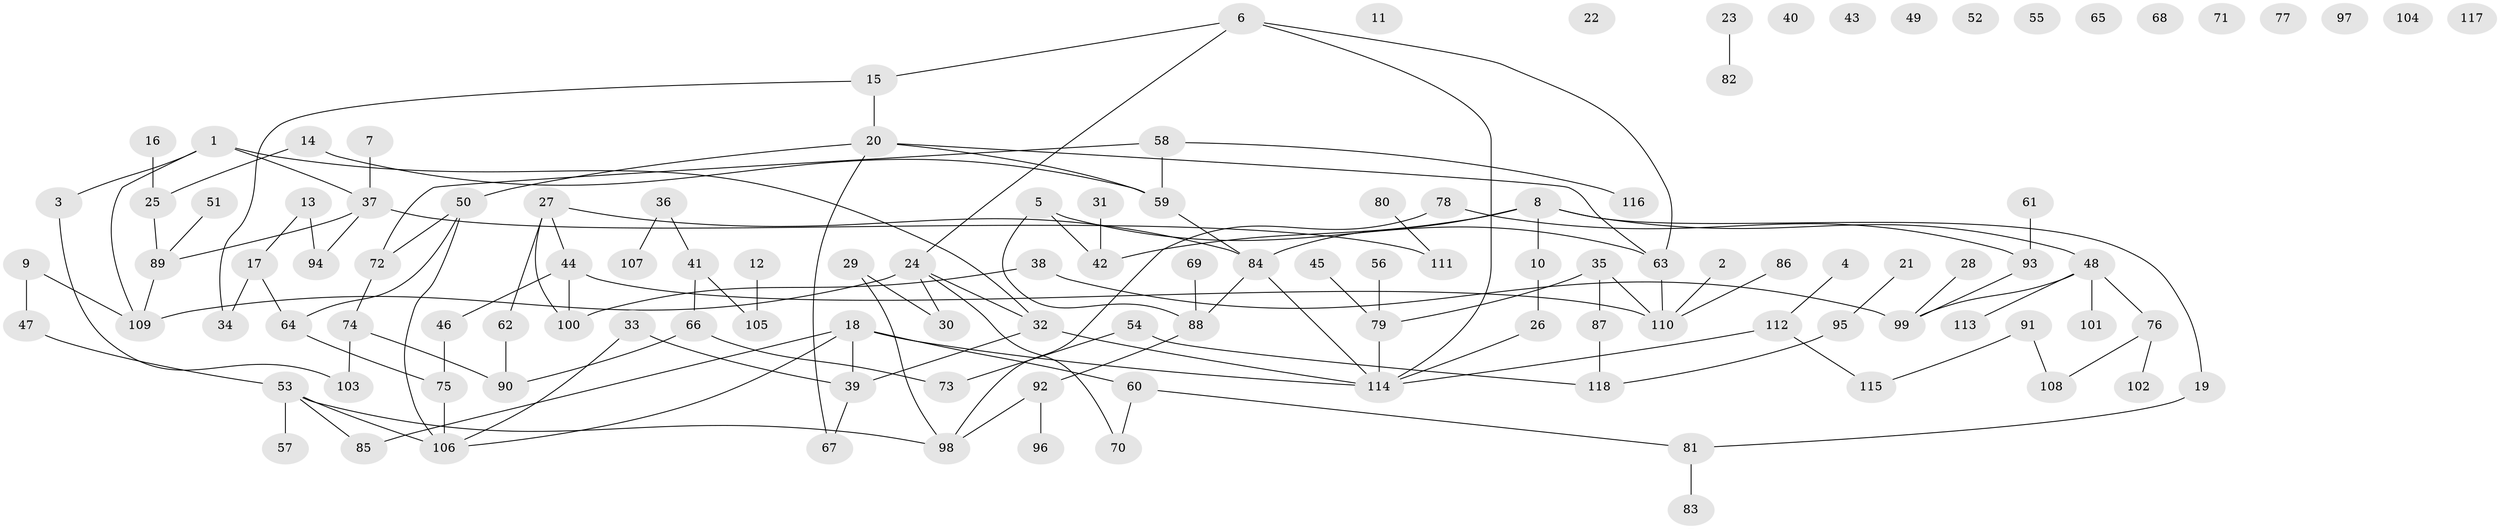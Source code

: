 // Generated by graph-tools (version 1.1) at 2025/49/03/09/25 03:49:09]
// undirected, 118 vertices, 135 edges
graph export_dot {
graph [start="1"]
  node [color=gray90,style=filled];
  1;
  2;
  3;
  4;
  5;
  6;
  7;
  8;
  9;
  10;
  11;
  12;
  13;
  14;
  15;
  16;
  17;
  18;
  19;
  20;
  21;
  22;
  23;
  24;
  25;
  26;
  27;
  28;
  29;
  30;
  31;
  32;
  33;
  34;
  35;
  36;
  37;
  38;
  39;
  40;
  41;
  42;
  43;
  44;
  45;
  46;
  47;
  48;
  49;
  50;
  51;
  52;
  53;
  54;
  55;
  56;
  57;
  58;
  59;
  60;
  61;
  62;
  63;
  64;
  65;
  66;
  67;
  68;
  69;
  70;
  71;
  72;
  73;
  74;
  75;
  76;
  77;
  78;
  79;
  80;
  81;
  82;
  83;
  84;
  85;
  86;
  87;
  88;
  89;
  90;
  91;
  92;
  93;
  94;
  95;
  96;
  97;
  98;
  99;
  100;
  101;
  102;
  103;
  104;
  105;
  106;
  107;
  108;
  109;
  110;
  111;
  112;
  113;
  114;
  115;
  116;
  117;
  118;
  1 -- 3;
  1 -- 32;
  1 -- 37;
  1 -- 109;
  2 -- 110;
  3 -- 103;
  4 -- 112;
  5 -- 42;
  5 -- 63;
  5 -- 88;
  6 -- 15;
  6 -- 24;
  6 -- 63;
  6 -- 114;
  7 -- 37;
  8 -- 10;
  8 -- 19;
  8 -- 42;
  8 -- 48;
  8 -- 84;
  9 -- 47;
  9 -- 109;
  10 -- 26;
  12 -- 105;
  13 -- 17;
  13 -- 94;
  14 -- 25;
  14 -- 59;
  15 -- 20;
  15 -- 34;
  16 -- 25;
  17 -- 34;
  17 -- 64;
  18 -- 39;
  18 -- 60;
  18 -- 85;
  18 -- 106;
  18 -- 114;
  19 -- 81;
  20 -- 50;
  20 -- 59;
  20 -- 63;
  20 -- 67;
  21 -- 95;
  23 -- 82;
  24 -- 30;
  24 -- 32;
  24 -- 70;
  24 -- 109;
  25 -- 89;
  26 -- 114;
  27 -- 44;
  27 -- 62;
  27 -- 84;
  27 -- 100;
  28 -- 99;
  29 -- 30;
  29 -- 98;
  31 -- 42;
  32 -- 39;
  32 -- 114;
  33 -- 39;
  33 -- 106;
  35 -- 79;
  35 -- 87;
  35 -- 110;
  36 -- 41;
  36 -- 107;
  37 -- 89;
  37 -- 94;
  37 -- 111;
  38 -- 99;
  38 -- 100;
  39 -- 67;
  41 -- 66;
  41 -- 105;
  44 -- 46;
  44 -- 100;
  44 -- 110;
  45 -- 79;
  46 -- 75;
  47 -- 53;
  48 -- 76;
  48 -- 99;
  48 -- 101;
  48 -- 113;
  50 -- 64;
  50 -- 72;
  50 -- 106;
  51 -- 89;
  53 -- 57;
  53 -- 85;
  53 -- 98;
  53 -- 106;
  54 -- 73;
  54 -- 118;
  56 -- 79;
  58 -- 59;
  58 -- 72;
  58 -- 116;
  59 -- 84;
  60 -- 70;
  60 -- 81;
  61 -- 93;
  62 -- 90;
  63 -- 110;
  64 -- 75;
  66 -- 73;
  66 -- 90;
  69 -- 88;
  72 -- 74;
  74 -- 90;
  74 -- 103;
  75 -- 106;
  76 -- 102;
  76 -- 108;
  78 -- 93;
  78 -- 98;
  79 -- 114;
  80 -- 111;
  81 -- 83;
  84 -- 88;
  84 -- 114;
  86 -- 110;
  87 -- 118;
  88 -- 92;
  89 -- 109;
  91 -- 108;
  91 -- 115;
  92 -- 96;
  92 -- 98;
  93 -- 99;
  95 -- 118;
  112 -- 114;
  112 -- 115;
}
